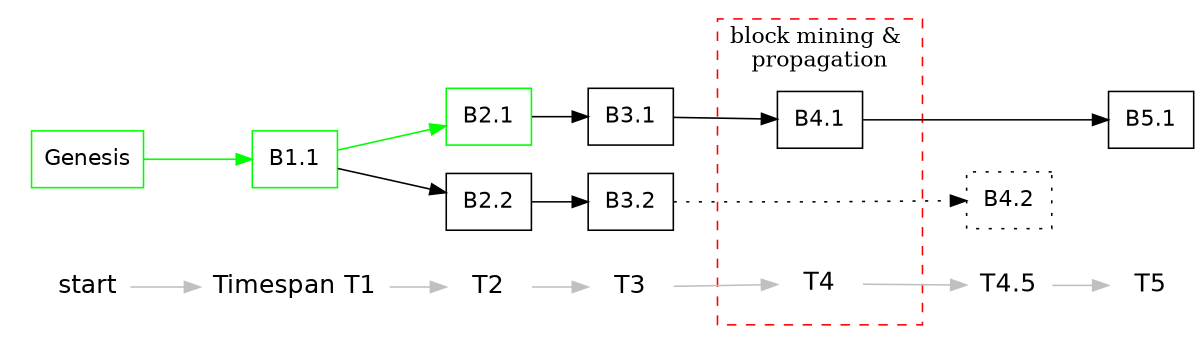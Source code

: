 digraph finality {
  rankdir=LR;
  size="8,5"
  compound=true
  node [shape = box; fontname = Helvetica];
  B0 [label="Genesis"; color=Green]
  B1 [label="B1.1"; color=Green]

  B21 [label="B2.1"; color=Green]
  B22 [label="B2.2"]

  B31 [label="B3.1"]
  B32 [label="B3.2"]

  B4 [label="B4.1"]
  B42 [label="B4.2"; style="dotted"]

  B5 [label="B5.1"]

  B420 [label = "\n "; shape="plain"; size=100]


  {
    node [shape=plaintext; fontsize=16; color=Gray];
    edge [color=Gray]

    T45 [label="T4.5"]
    T1 [label="Timespan T1"]
    /*the time-line graph*/
    start -> T1 -> T2 -> T3 -> T4 -> T45 -> T5;
  }
  subgraph cluster_0 {
    color=White
    style="dashed"
    {rank = same; start; B0}
    {rank = same; T1; B1}
    {rank = same; T2; B21; B22}
    {rank = same; T3; B31; B32}
    B0
    start
    T1
    B1
    B21
    B22
    T2
    B31
    B32
    T3
  }
  subgraph cluster_1 {
    color=Red
    rank = same; T4; B4; B420
    label="block mining & \npropagation"
    style="dashed"
    B4
    // B420
    T4
  }
  {rank = same; T45; B42}
  {rank = same; T5; B5}

  B0 -> B1 [color = Green]

  B1 -> B21 [color = Green]
  B1 -> B22

  B21 -> B31
  B22 -> B32
  B31 -> B4
  B32 -> B420 [arrowhead = none; style = dotted]
  B420 -> B42 [style = dotted]

  B4 -> B5
}
